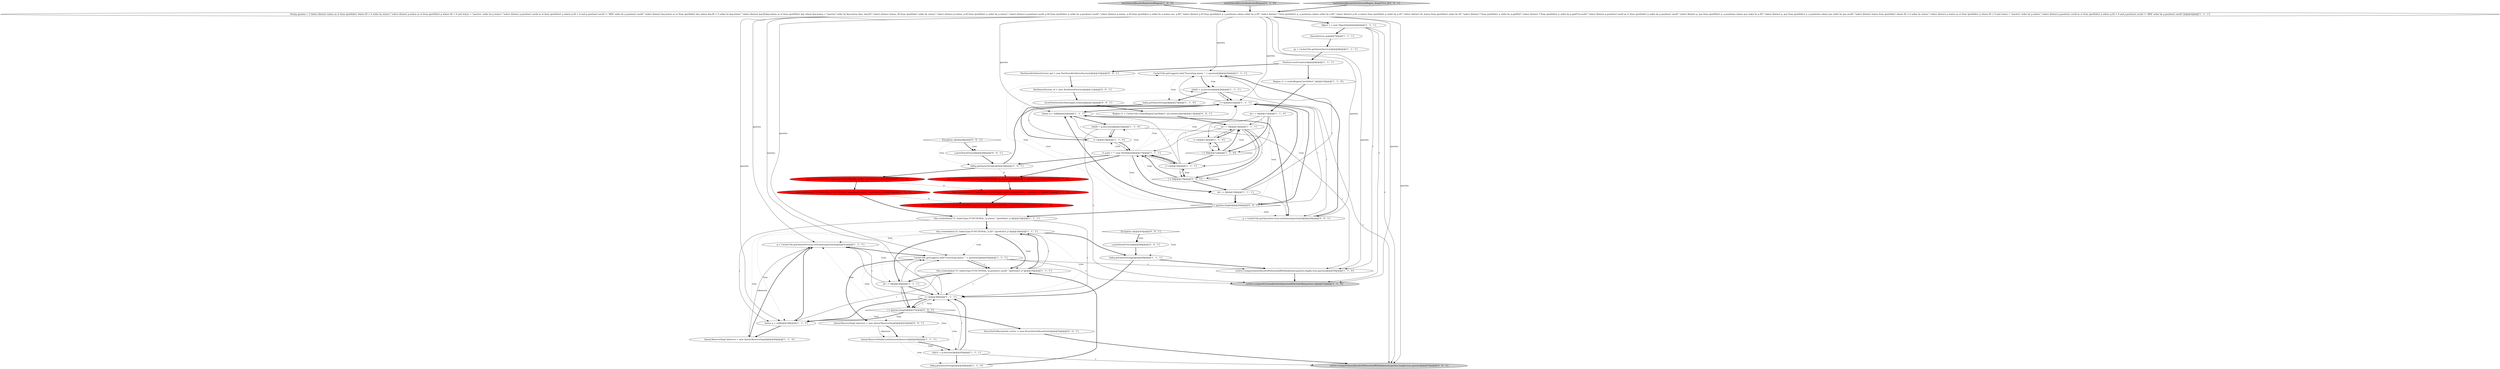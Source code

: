 digraph {
22 [style = filled, label = "ssOrrs.CompareQueryResultsWithoutAndWithIndexes(r,queries.length,true,queries)@@@50@@@['1', '1', '0']", fillcolor = white, shape = ellipse image = "AAA0AAABBB1BBB"];
8 [style = filled, label = "this.createIndex(\"i2\",IndexType.FUNCTIONAL,\"p.ID\",\"/portfolio1 p\")@@@34@@@['1', '1', '1']", fillcolor = white, shape = ellipse image = "AAA0AAABBB1BBB"];
1 [style = filled, label = "fail(q.getQueryString())@@@46@@@['1', '1', '0']", fillcolor = white, shape = ellipse image = "AAA0AAABBB1BBB"];
13 [style = filled, label = "CacheUtils.getLogger().info(\"Executing query: \" + queries(i()@@@25@@@['1', '1', '1']", fillcolor = white, shape = ellipse image = "AAA0AAABBB1BBB"];
15 [style = filled, label = "q = CacheUtils.getQueryService().newQuery(queries(i()@@@41@@@['1', '1', '1']", fillcolor = white, shape = ellipse image = "AAA0AAABBB1BBB"];
20 [style = filled, label = "this.createIndex(\"i2\",IndexType.FUNCTIONAL,\"p.ID\",\"/portfolio1 p\")@@@31@@@['1', '0', '0']", fillcolor = red, shape = ellipse image = "AAA1AAABBB1BBB"];
26 [style = filled, label = "fail(q.getQueryString())@@@30@@@['1', '0', '1']", fillcolor = white, shape = ellipse image = "AAA0AAABBB1BBB"];
49 [style = filled, label = "Region r1 = CacheUtils.createRegion(\"portfolio1\",af.create(),false)@@@13@@@['0', '0', '1']", fillcolor = white, shape = ellipse image = "AAA0AAABBB3BBB"];
47 [style = filled, label = "q = CacheUtils.getQueryService().newQuery(queries(i()@@@24@@@['0', '0', '1']", fillcolor = white, shape = ellipse image = "AAA0AAABBB3BBB"];
16 [style = filled, label = "fail(q.getQueryString())@@@49@@@['1', '1', '1']", fillcolor = white, shape = ellipse image = "AAA0AAABBB1BBB"];
21 [style = filled, label = "r1.put(i + \"\",new Portfolio(i))@@@17@@@['1', '1', '1']", fillcolor = white, shape = ellipse image = "AAA0AAABBB1BBB"];
56 [style = filled, label = "i < queries.length@@@37@@@['0', '0', '1']", fillcolor = white, shape = diamond image = "AAA0AAABBB3BBB"];
34 [style = filled, label = "r(i((1( = q.execute()@@@45@@@['1', '1', '1']", fillcolor = white, shape = ellipse image = "AAA0AAABBB1BBB"];
37 [style = filled, label = "int i = 0@@@11@@@['1', '1', '0']", fillcolor = white, shape = ellipse image = "AAA0AAABBB1BBB"];
55 [style = filled, label = "PartitionAttributesFactory paf = new PartitionAttributesFactory()@@@10@@@['0', '0', '1']", fillcolor = white, shape = ellipse image = "AAA0AAABBB3BBB"];
23 [style = filled, label = "int i = 0@@@19@@@['1', '1', '1']", fillcolor = white, shape = ellipse image = "AAA0AAABBB1BBB"];
2 [style = filled, label = "String queries = {\"select distinct status as st from /portfolio1 where ID > 0 order by status\",\"select distinct p.status as st from /portfolio1 p where ID > 0 and status = 'inactive' order by p.status\",\"select distinct p.position1.secId as st from /portfolio1 p where p.ID > 0 and p.position1.secId != 'IBM' order by p.position1.secId\",\"select distinct key.status as st from /portfolio1 key where key.ID > 5 order by key.status\",\"select distinct key.ID,key.status as st from /portfolio1 key where key.status = 'inactive' order by key.status desc, key.ID\",\"select distinct status, ID from /portfolio1 order by status\",\"select distinct p.status, p.ID from /portfolio1 p order by p.status\",\"select distinct p.position1.secId, p.ID from /portfolio1 p order by p.position1.secId\",\"select distinct p.status, p.ID from /portfolio1 p order by p.status asc, p.ID\",\"select distinct p.ID from /portfolio1 p, p.positions.values order by p.ID\",\"select distinct * from /portfolio1 p, p.positions.values order by p.ID\",\"select distinct p.iD, p.status from /portfolio1 p order by p.iD\",\"select distinct iD, status from /portfolio1 order by iD\",\"select distinct * from /portfolio1 p order by p.getID()\",\"select distinct * from /portfolio1 p order by p.getP1().secId\",\"select distinct p.position1.secId as st from /portfolio1 p order by p.position1.secId\",\"select distinct p, pos from /portfolio1 p, p.positions.values pos order by p.ID\",\"select distinct p, pos from /portfolio1 p, p.positions.values pos order by pos.secId\",\"select distinct status from /portfolio1 where ID > 0 order by status\",\"select distinct p.status as st from /portfolio1 p where ID > 0 and status = 'inactive' order by p.status\",\"select distinct p.position1.secId as st from /portfolio1 p where p.ID > 0 and p.position1.secId != 'IBM' order by p.position1.secId\"}@@@3@@@['1', '1', '1']", fillcolor = white, shape = ellipse image = "AAA0AAABBB1BBB"];
41 [style = filled, label = "this.createIndex(\"i2\",IndexType.FUNCTIONAL,\"p.ID\",SEPARATOR + \"portfolio1 p\")@@@31@@@['0', '1', '0']", fillcolor = red, shape = ellipse image = "AAA1AAABBB2BBB"];
11 [style = filled, label = "i++@@@21@@@['1', '1', '1']", fillcolor = white, shape = ellipse image = "AAA0AAABBB1BBB"];
31 [style = filled, label = "testOrderedResultsReplicatedRegion['1', '0', '0']", fillcolor = lightgray, shape = diamond image = "AAA0AAABBB1BBB"];
28 [style = filled, label = "qs = CacheUtils.getQueryService()@@@8@@@['1', '1', '1']", fillcolor = white, shape = ellipse image = "AAA0AAABBB1BBB"];
9 [style = filled, label = "Region r1 = createRegion(\"portfolio1\",)@@@10@@@['1', '1', '0']", fillcolor = white, shape = ellipse image = "AAA0AAABBB1BBB"];
38 [style = filled, label = "int i = 0@@@36@@@['1', '1', '1']", fillcolor = white, shape = ellipse image = "AAA0AAABBB1BBB"];
14 [style = filled, label = "this.createIndex(\"i1\",IndexType.FUNCTIONAL,\"p.status\",\"/portfolio1 p\")@@@33@@@['1', '1', '1']", fillcolor = white, shape = ellipse image = "AAA0AAABBB1BBB"];
17 [style = filled, label = "CacheUtils.getLogger().info(\"Executing query: \" + queries(i()@@@42@@@['1', '1', '1']", fillcolor = white, shape = ellipse image = "AAA0AAABBB1BBB"];
29 [style = filled, label = "QueryObserverHolder.setInstance(observer)@@@44@@@['1', '1', '1']", fillcolor = white, shape = ellipse image = "AAA0AAABBB1BBB"];
35 [style = filled, label = "i++@@@38@@@['1', '1', '1']", fillcolor = white, shape = ellipse image = "AAA0AAABBB1BBB"];
25 [style = filled, label = "i++@@@13@@@['1', '1', '0']", fillcolor = white, shape = ellipse image = "AAA0AAABBB1BBB"];
57 [style = filled, label = "e.printStackTrace()@@@48@@@['0', '0', '1']", fillcolor = white, shape = ellipse image = "AAA0AAABBB3BBB"];
52 [style = filled, label = "ssOrrs.CompareQueryResultsWithoutAndWithIndexes(r,queries.length,true,queries)@@@53@@@['0', '0', '1']", fillcolor = lightgray, shape = ellipse image = "AAA0AAABBB3BBB"];
24 [style = filled, label = "r(i((0( = q.execute()@@@26@@@['1', '1', '1']", fillcolor = white, shape = ellipse image = "AAA0AAABBB1BBB"];
40 [style = filled, label = "testOrderedResultsReplicatedRegion['0', '1', '0']", fillcolor = lightgray, shape = diamond image = "AAA0AAABBB2BBB"];
53 [style = filled, label = "AttributesFactory af = new AttributesFactory()@@@11@@@['0', '0', '1']", fillcolor = white, shape = ellipse image = "AAA0AAABBB3BBB"];
58 [style = filled, label = "StructSetOrResultsSet ssOrrs = new StructSetOrResultsSet()@@@52@@@['0', '0', '1']", fillcolor = white, shape = ellipse image = "AAA0AAABBB3BBB"];
45 [style = filled, label = "i < queries.length@@@20@@@['0', '0', '1']", fillcolor = white, shape = diamond image = "AAA0AAABBB3BBB"];
51 [style = filled, label = "Exception e@@@28@@@['0', '0', '1']", fillcolor = white, shape = diamond image = "AAA0AAABBB3BBB"];
5 [style = filled, label = "this.createIndex(\"i3\",IndexType.FUNCTIONAL,\"p.position1.secId\",\"/portfolio1 p\")@@@35@@@['1', '1', '1']", fillcolor = white, shape = ellipse image = "AAA0AAABBB1BBB"];
44 [style = filled, label = "testOrderedResultsPartitionedRegion_Bug43514_2['0', '0', '1']", fillcolor = lightgray, shape = diamond image = "AAA0AAABBB3BBB"];
33 [style = filled, label = "i++@@@18@@@['1', '1', '0']", fillcolor = white, shape = ellipse image = "AAA0AAABBB1BBB"];
0 [style = filled, label = "int i = 0@@@14@@@['1', '1', '1']", fillcolor = white, shape = ellipse image = "AAA0AAABBB1BBB"];
39 [style = filled, label = "this.createIndex(\"i1\",IndexType.FUNCTIONAL,\"p.status\",SEPARATOR + \"portfolio1 p\")@@@30@@@['0', '1', '0']", fillcolor = red, shape = ellipse image = "AAA1AAABBB2BBB"];
50 [style = filled, label = "e.printStackTrace()@@@29@@@['0', '0', '1']", fillcolor = white, shape = ellipse image = "AAA0AAABBB3BBB"];
18 [style = filled, label = "this.createIndex(\"i3\",IndexType.FUNCTIONAL,\"p.position1.secId\",\"/portfolio1 p\")@@@32@@@['1', '0', '0']", fillcolor = red, shape = ellipse image = "AAA1AAABBB1BBB"];
7 [style = filled, label = "fail(q.getQueryString())@@@27@@@['1', '1', '0']", fillcolor = white, shape = ellipse image = "AAA0AAABBB1BBB"];
42 [style = filled, label = "this.createIndex(\"i3\",IndexType.FUNCTIONAL,\"p.position1.secId\",SEPARATOR + \"portfolio1 p\")@@@32@@@['0', '1', '0']", fillcolor = red, shape = ellipse image = "AAA1AAABBB2BBB"];
46 [style = filled, label = "af.setPartitionAttributes(paf.create())@@@12@@@['0', '0', '1']", fillcolor = white, shape = ellipse image = "AAA0AAABBB3BBB"];
12 [style = filled, label = "Query q = null@@@39@@@['1', '1', '1']", fillcolor = white, shape = ellipse image = "AAA0AAABBB1BBB"];
3 [style = filled, label = "r(i((0( = q.execute()@@@23@@@['1', '1', '0']", fillcolor = white, shape = ellipse image = "AAA0AAABBB1BBB"];
6 [style = filled, label = "Query q = null@@@22@@@['1', '1', '1']", fillcolor = white, shape = ellipse image = "AAA0AAABBB1BBB"];
10 [style = filled, label = "i++@@@16@@@['1', '1', '1']", fillcolor = white, shape = ellipse image = "AAA0AAABBB1BBB"];
32 [style = filled, label = "Object r = new Object((((((@@@6@@@['1', '1', '1']", fillcolor = white, shape = ellipse image = "AAA0AAABBB1BBB"];
36 [style = filled, label = "ssOrrs.compareExternallySortedQueriesWithOrderBy(queries,r)@@@51@@@['1', '1', '0']", fillcolor = lightgray, shape = ellipse image = "AAA0AAABBB1BBB"];
43 [style = filled, label = "i < 50@@@15@@@['0', '0', '1']", fillcolor = white, shape = diamond image = "AAA0AAABBB3BBB"];
19 [style = filled, label = "QueryObserverImpl observer = new QueryObserverImpl()@@@40@@@['1', '1', '0']", fillcolor = white, shape = ellipse image = "AAA0AAABBB1BBB"];
30 [style = filled, label = "Position.resetCounter()@@@9@@@['1', '1', '1']", fillcolor = white, shape = ellipse image = "AAA0AAABBB1BBB"];
27 [style = filled, label = "i < 50@@@12@@@['1', '1', '0']", fillcolor = white, shape = diamond image = "AAA0AAABBB1BBB"];
48 [style = filled, label = "Exception e@@@47@@@['0', '0', '1']", fillcolor = white, shape = diamond image = "AAA0AAABBB3BBB"];
4 [style = filled, label = "QueryService qs@@@7@@@['1', '1', '1']", fillcolor = white, shape = ellipse image = "AAA0AAABBB1BBB"];
54 [style = filled, label = "QueryObserverImpl observer = new QueryObserverImpl()@@@43@@@['0', '0', '1']", fillcolor = white, shape = ellipse image = "AAA0AAABBB3BBB"];
1->5 [style = bold, label=""];
40->2 [style = bold, label=""];
6->3 [style = bold, label=""];
8->16 [style = bold, label=""];
21->10 [style = bold, label=""];
13->24 [style = dotted, label="true"];
56->35 [style = dotted, label="true"];
17->54 [style = bold, label=""];
21->11 [style = dotted, label="true"];
37->27 [style = bold, label=""];
23->45 [style = bold, label=""];
56->12 [style = bold, label=""];
49->0 [style = bold, label=""];
3->36 [style = solid, label="r"];
29->34 [style = bold, label=""];
5->35 [style = solid, label="i"];
2->15 [style = solid, label="queries"];
35->56 [style = solid, label="i"];
51->26 [style = dotted, label="true"];
5->38 [style = bold, label=""];
43->23 [style = bold, label=""];
26->11 [style = bold, label=""];
9->37 [style = bold, label=""];
37->25 [style = solid, label="i"];
54->29 [style = bold, label=""];
21->26 [style = bold, label=""];
15->17 [style = bold, label=""];
38->17 [style = solid, label="i"];
51->50 [style = bold, label=""];
45->6 [style = bold, label=""];
0->25 [style = bold, label=""];
24->11 [style = bold, label=""];
21->23 [style = dotted, label="true"];
56->15 [style = dotted, label="true"];
23->45 [style = solid, label="i"];
38->56 [style = bold, label=""];
57->16 [style = bold, label=""];
38->15 [style = solid, label="i"];
56->54 [style = dotted, label="true"];
32->4 [style = bold, label=""];
2->32 [style = bold, label=""];
2->52 [style = solid, label="queries"];
19->15 [style = bold, label=""];
0->21 [style = solid, label="i"];
35->12 [style = bold, label=""];
23->13 [style = solid, label="i"];
8->38 [style = dotted, label="true"];
44->2 [style = bold, label=""];
17->5 [style = bold, label=""];
27->25 [style = dotted, label="true"];
28->30 [style = bold, label=""];
27->0 [style = bold, label=""];
32->52 [style = solid, label="r"];
8->17 [style = dotted, label="true"];
33->11 [style = solid, label="i"];
31->2 [style = bold, label=""];
37->27 [style = solid, label="i"];
14->12 [style = solid, label="i"];
10->21 [style = bold, label=""];
3->33 [style = bold, label=""];
2->13 [style = solid, label="queries"];
13->7 [style = dotted, label="true"];
56->34 [style = dotted, label="true"];
34->35 [style = solid, label="i"];
8->38 [style = bold, label=""];
10->43 [style = solid, label="i"];
10->6 [style = solid, label="i"];
14->35 [style = solid, label="i"];
10->11 [style = solid, label="i"];
11->47 [style = solid, label="i"];
18->42 [style = dashed, label="0"];
17->5 [style = solid, label="i"];
21->33 [style = dotted, label="true"];
20->18 [style = bold, label=""];
25->27 [style = bold, label=""];
7->33 [style = bold, label=""];
56->58 [style = bold, label=""];
45->14 [style = bold, label=""];
8->12 [style = dotted, label="true"];
10->21 [style = solid, label="i"];
20->41 [style = dashed, label="0"];
2->11 [style = solid, label="queries"];
32->22 [style = solid, label="r"];
39->41 [style = bold, label=""];
14->8 [style = bold, label=""];
34->35 [style = bold, label=""];
45->24 [style = dotted, label="true"];
38->35 [style = bold, label=""];
24->7 [style = bold, label=""];
6->47 [style = bold, label=""];
26->20 [style = bold, label=""];
8->19 [style = dotted, label="true"];
21->6 [style = dotted, label="true"];
21->23 [style = bold, label=""];
5->8 [style = solid, label="i"];
43->10 [style = dotted, label="true"];
26->39 [style = dashed, label="0"];
29->1 [style = dotted, label="true"];
2->6 [style = solid, label="queries"];
11->13 [style = solid, label="i"];
13->24 [style = bold, label=""];
10->43 [style = bold, label=""];
8->35 [style = dotted, label="true"];
48->16 [style = dotted, label="true"];
23->47 [style = solid, label="i"];
29->34 [style = dotted, label="true"];
2->12 [style = solid, label="queries"];
0->43 [style = bold, label=""];
2->22 [style = solid, label="queries"];
8->15 [style = dotted, label="true"];
30->9 [style = bold, label=""];
56->29 [style = dotted, label="true"];
54->29 [style = solid, label="observer"];
47->13 [style = bold, label=""];
42->14 [style = bold, label=""];
0->10 [style = solid, label="i"];
45->13 [style = dotted, label="true"];
53->46 [style = bold, label=""];
2->35 [style = solid, label="queries"];
21->39 [style = bold, label=""];
45->11 [style = dotted, label="true"];
3->33 [style = solid, label="i"];
27->10 [style = bold, label=""];
17->36 [style = solid, label="r"];
21->3 [style = dotted, label="true"];
2->36 [style = solid, label="queries"];
48->57 [style = dotted, label="true"];
23->11 [style = bold, label=""];
5->12 [style = solid, label="i"];
45->47 [style = dotted, label="true"];
45->6 [style = dotted, label="true"];
11->45 [style = solid, label="i"];
50->26 [style = bold, label=""];
5->8 [style = bold, label=""];
43->21 [style = bold, label=""];
33->6 [style = solid, label="i"];
48->57 [style = bold, label=""];
25->0 [style = solid, label="i"];
24->11 [style = solid, label="i"];
34->1 [style = bold, label=""];
11->6 [style = bold, label=""];
46->49 [style = bold, label=""];
12->15 [style = bold, label=""];
11->45 [style = bold, label=""];
38->56 [style = solid, label="i"];
19->15 [style = solid, label="observer"];
17->22 [style = solid, label="r"];
35->15 [style = solid, label="i"];
33->21 [style = solid, label="i"];
56->17 [style = dotted, label="true"];
16->22 [style = bold, label=""];
35->56 [style = bold, label=""];
14->8 [style = solid, label="i"];
4->28 [style = bold, label=""];
0->43 [style = solid, label="i"];
30->55 [style = bold, label=""];
35->17 [style = solid, label="i"];
32->36 [style = solid, label="r"];
2->47 [style = solid, label="queries"];
8->5 [style = bold, label=""];
25->27 [style = solid, label="i"];
27->0 [style = dotted, label="true"];
8->5 [style = dotted, label="true"];
37->0 [style = solid, label="i"];
3->22 [style = solid, label="r"];
56->12 [style = dotted, label="true"];
22->36 [style = bold, label=""];
55->53 [style = bold, label=""];
58->52 [style = bold, label=""];
16->35 [style = bold, label=""];
24->52 [style = solid, label="r"];
33->21 [style = bold, label=""];
12->19 [style = bold, label=""];
51->50 [style = dotted, label="true"];
18->14 [style = bold, label=""];
2->17 [style = solid, label="queries"];
43->21 [style = dotted, label="true"];
34->52 [style = solid, label="r"];
41->42 [style = bold, label=""];
}
